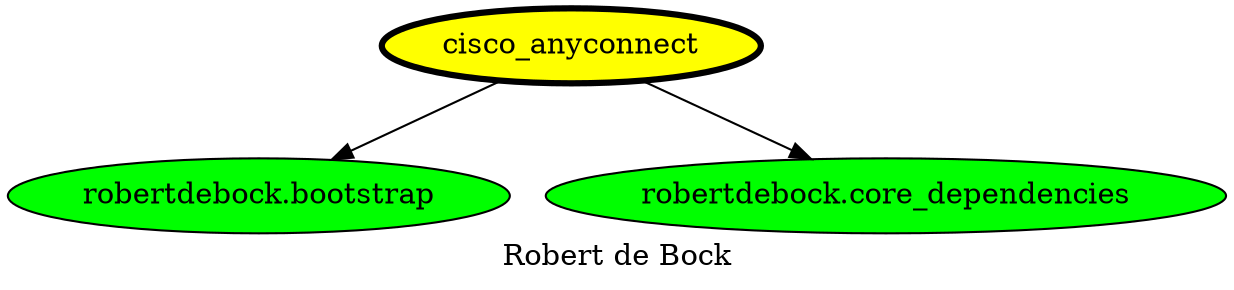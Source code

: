 digraph PhiloDilemma {
  label = "Robert de Bock" ;
  overlap=false
  {
    "cisco_anyconnect" [fillcolor=yellow style=filled penwidth=3]
    "robertdebock.bootstrap" [fillcolor=green style=filled]
    "robertdebock.core_dependencies" [fillcolor=green style=filled]
  }
  "cisco_anyconnect" -> "robertdebock.bootstrap"
  "cisco_anyconnect" -> "robertdebock.core_dependencies"
}
